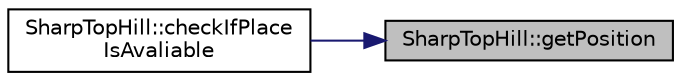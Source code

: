 digraph "SharpTopHill::getPosition"
{
 // LATEX_PDF_SIZE
  edge [fontname="Helvetica",fontsize="10",labelfontname="Helvetica",labelfontsize="10"];
  node [fontname="Helvetica",fontsize="10",shape=record];
  rankdir="RL";
  Node1 [label="SharpTopHill::getPosition",height=0.2,width=0.4,color="black", fillcolor="grey75", style="filled", fontcolor="black",tooltip="Funkcja wirtualna pozwalająca na wypisanie położenia przez klasę pochodną."];
  Node1 -> Node2 [dir="back",color="midnightblue",fontsize="10",style="solid",fontname="Helvetica"];
  Node2 [label="SharpTopHill::checkIfPlace\lIsAvaliable",height=0.2,width=0.4,color="black", fillcolor="white", style="filled",URL="$class_sharp_top_hill.html#a016502f9c97ed89adf91447b4b029d26",tooltip="Funkcja sprawdza czy miejsce zajmowane przez górę, pokrywa sie z okręgiem o parametrach podanych jako..."];
}
